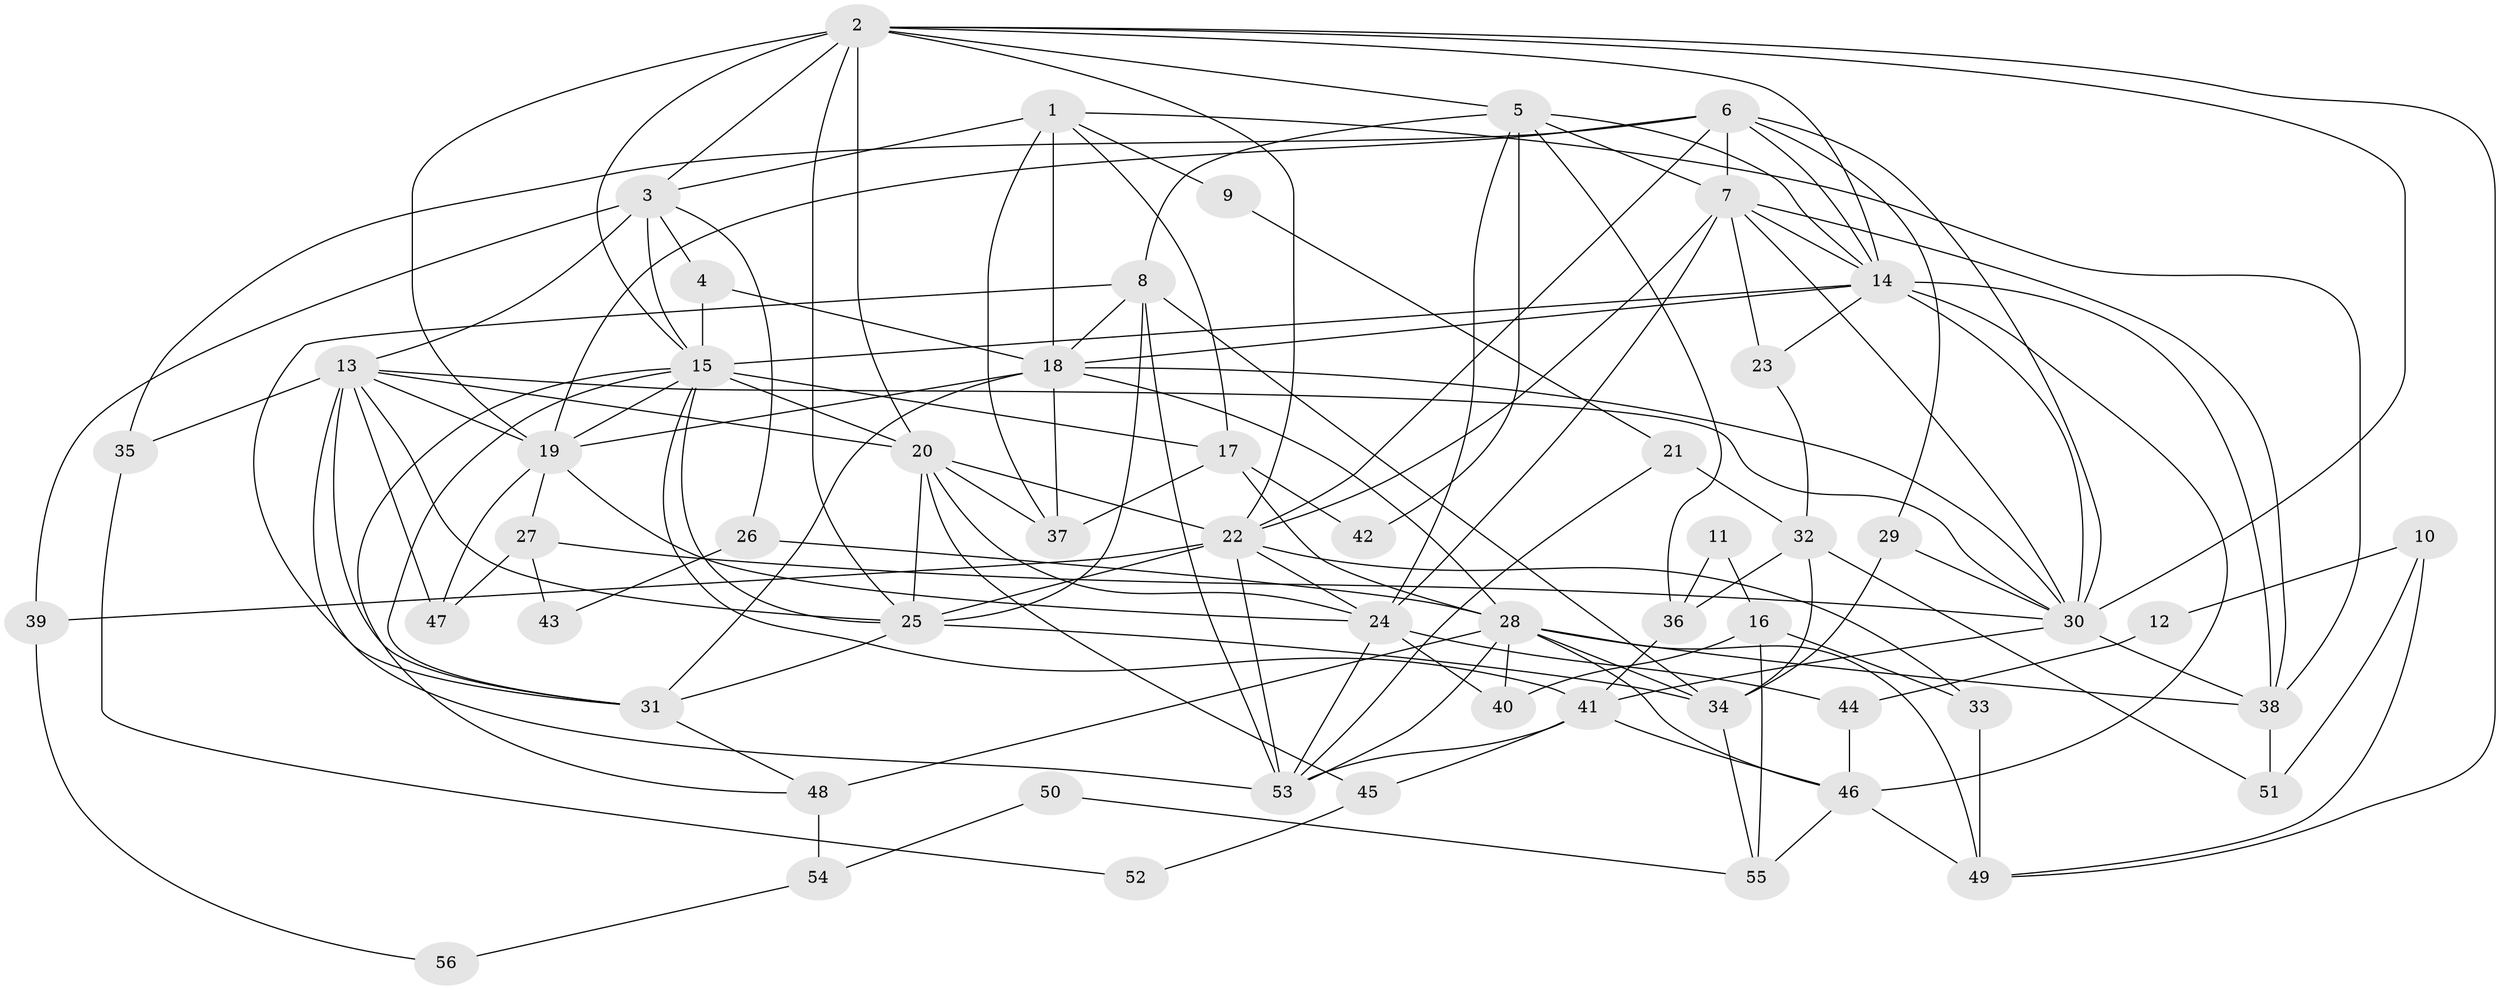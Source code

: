 // original degree distribution, {3: 0.32142857142857145, 5: 0.19642857142857142, 6: 0.07142857142857142, 7: 0.05357142857142857, 4: 0.24107142857142858, 2: 0.10714285714285714, 8: 0.008928571428571428}
// Generated by graph-tools (version 1.1) at 2025/36/03/09/25 02:36:17]
// undirected, 56 vertices, 144 edges
graph export_dot {
graph [start="1"]
  node [color=gray90,style=filled];
  1;
  2;
  3;
  4;
  5;
  6;
  7;
  8;
  9;
  10;
  11;
  12;
  13;
  14;
  15;
  16;
  17;
  18;
  19;
  20;
  21;
  22;
  23;
  24;
  25;
  26;
  27;
  28;
  29;
  30;
  31;
  32;
  33;
  34;
  35;
  36;
  37;
  38;
  39;
  40;
  41;
  42;
  43;
  44;
  45;
  46;
  47;
  48;
  49;
  50;
  51;
  52;
  53;
  54;
  55;
  56;
  1 -- 3 [weight=2.0];
  1 -- 9 [weight=1.0];
  1 -- 17 [weight=1.0];
  1 -- 18 [weight=1.0];
  1 -- 37 [weight=1.0];
  1 -- 38 [weight=1.0];
  2 -- 3 [weight=1.0];
  2 -- 5 [weight=1.0];
  2 -- 14 [weight=1.0];
  2 -- 15 [weight=1.0];
  2 -- 19 [weight=2.0];
  2 -- 20 [weight=1.0];
  2 -- 22 [weight=1.0];
  2 -- 25 [weight=2.0];
  2 -- 30 [weight=2.0];
  2 -- 49 [weight=1.0];
  3 -- 4 [weight=1.0];
  3 -- 13 [weight=3.0];
  3 -- 15 [weight=1.0];
  3 -- 26 [weight=1.0];
  3 -- 39 [weight=1.0];
  4 -- 15 [weight=1.0];
  4 -- 18 [weight=1.0];
  5 -- 7 [weight=1.0];
  5 -- 8 [weight=2.0];
  5 -- 14 [weight=2.0];
  5 -- 24 [weight=1.0];
  5 -- 36 [weight=1.0];
  5 -- 42 [weight=1.0];
  6 -- 7 [weight=1.0];
  6 -- 14 [weight=1.0];
  6 -- 19 [weight=1.0];
  6 -- 22 [weight=1.0];
  6 -- 29 [weight=1.0];
  6 -- 30 [weight=1.0];
  6 -- 35 [weight=1.0];
  7 -- 14 [weight=1.0];
  7 -- 22 [weight=1.0];
  7 -- 23 [weight=2.0];
  7 -- 24 [weight=2.0];
  7 -- 30 [weight=1.0];
  7 -- 38 [weight=1.0];
  8 -- 18 [weight=1.0];
  8 -- 25 [weight=1.0];
  8 -- 31 [weight=1.0];
  8 -- 34 [weight=1.0];
  8 -- 53 [weight=1.0];
  9 -- 21 [weight=1.0];
  10 -- 12 [weight=1.0];
  10 -- 49 [weight=1.0];
  10 -- 51 [weight=1.0];
  11 -- 16 [weight=1.0];
  11 -- 36 [weight=1.0];
  12 -- 44 [weight=1.0];
  13 -- 19 [weight=1.0];
  13 -- 20 [weight=1.0];
  13 -- 25 [weight=1.0];
  13 -- 30 [weight=1.0];
  13 -- 31 [weight=1.0];
  13 -- 35 [weight=2.0];
  13 -- 47 [weight=1.0];
  13 -- 53 [weight=1.0];
  14 -- 15 [weight=1.0];
  14 -- 18 [weight=1.0];
  14 -- 23 [weight=1.0];
  14 -- 30 [weight=1.0];
  14 -- 38 [weight=2.0];
  14 -- 46 [weight=1.0];
  15 -- 17 [weight=1.0];
  15 -- 19 [weight=1.0];
  15 -- 20 [weight=2.0];
  15 -- 25 [weight=1.0];
  15 -- 31 [weight=1.0];
  15 -- 41 [weight=1.0];
  15 -- 48 [weight=1.0];
  16 -- 33 [weight=1.0];
  16 -- 40 [weight=1.0];
  16 -- 55 [weight=1.0];
  17 -- 28 [weight=1.0];
  17 -- 37 [weight=1.0];
  17 -- 42 [weight=1.0];
  18 -- 19 [weight=1.0];
  18 -- 28 [weight=1.0];
  18 -- 30 [weight=1.0];
  18 -- 31 [weight=1.0];
  18 -- 37 [weight=1.0];
  19 -- 24 [weight=2.0];
  19 -- 27 [weight=1.0];
  19 -- 47 [weight=1.0];
  20 -- 22 [weight=2.0];
  20 -- 24 [weight=1.0];
  20 -- 25 [weight=1.0];
  20 -- 37 [weight=1.0];
  20 -- 45 [weight=1.0];
  21 -- 32 [weight=2.0];
  21 -- 53 [weight=1.0];
  22 -- 24 [weight=1.0];
  22 -- 25 [weight=1.0];
  22 -- 33 [weight=1.0];
  22 -- 39 [weight=1.0];
  22 -- 53 [weight=1.0];
  23 -- 32 [weight=1.0];
  24 -- 40 [weight=1.0];
  24 -- 44 [weight=2.0];
  24 -- 53 [weight=1.0];
  25 -- 31 [weight=1.0];
  25 -- 34 [weight=1.0];
  26 -- 28 [weight=2.0];
  26 -- 43 [weight=1.0];
  27 -- 30 [weight=1.0];
  27 -- 43 [weight=1.0];
  27 -- 47 [weight=1.0];
  28 -- 34 [weight=1.0];
  28 -- 38 [weight=2.0];
  28 -- 40 [weight=1.0];
  28 -- 46 [weight=1.0];
  28 -- 48 [weight=2.0];
  28 -- 49 [weight=1.0];
  28 -- 53 [weight=1.0];
  29 -- 30 [weight=1.0];
  29 -- 34 [weight=1.0];
  30 -- 38 [weight=1.0];
  30 -- 41 [weight=1.0];
  31 -- 48 [weight=1.0];
  32 -- 34 [weight=2.0];
  32 -- 36 [weight=1.0];
  32 -- 51 [weight=1.0];
  33 -- 49 [weight=1.0];
  34 -- 55 [weight=1.0];
  35 -- 52 [weight=1.0];
  36 -- 41 [weight=1.0];
  38 -- 51 [weight=1.0];
  39 -- 56 [weight=1.0];
  41 -- 45 [weight=1.0];
  41 -- 46 [weight=1.0];
  41 -- 53 [weight=1.0];
  44 -- 46 [weight=1.0];
  45 -- 52 [weight=1.0];
  46 -- 49 [weight=1.0];
  46 -- 55 [weight=1.0];
  48 -- 54 [weight=1.0];
  50 -- 54 [weight=1.0];
  50 -- 55 [weight=1.0];
  54 -- 56 [weight=1.0];
}
